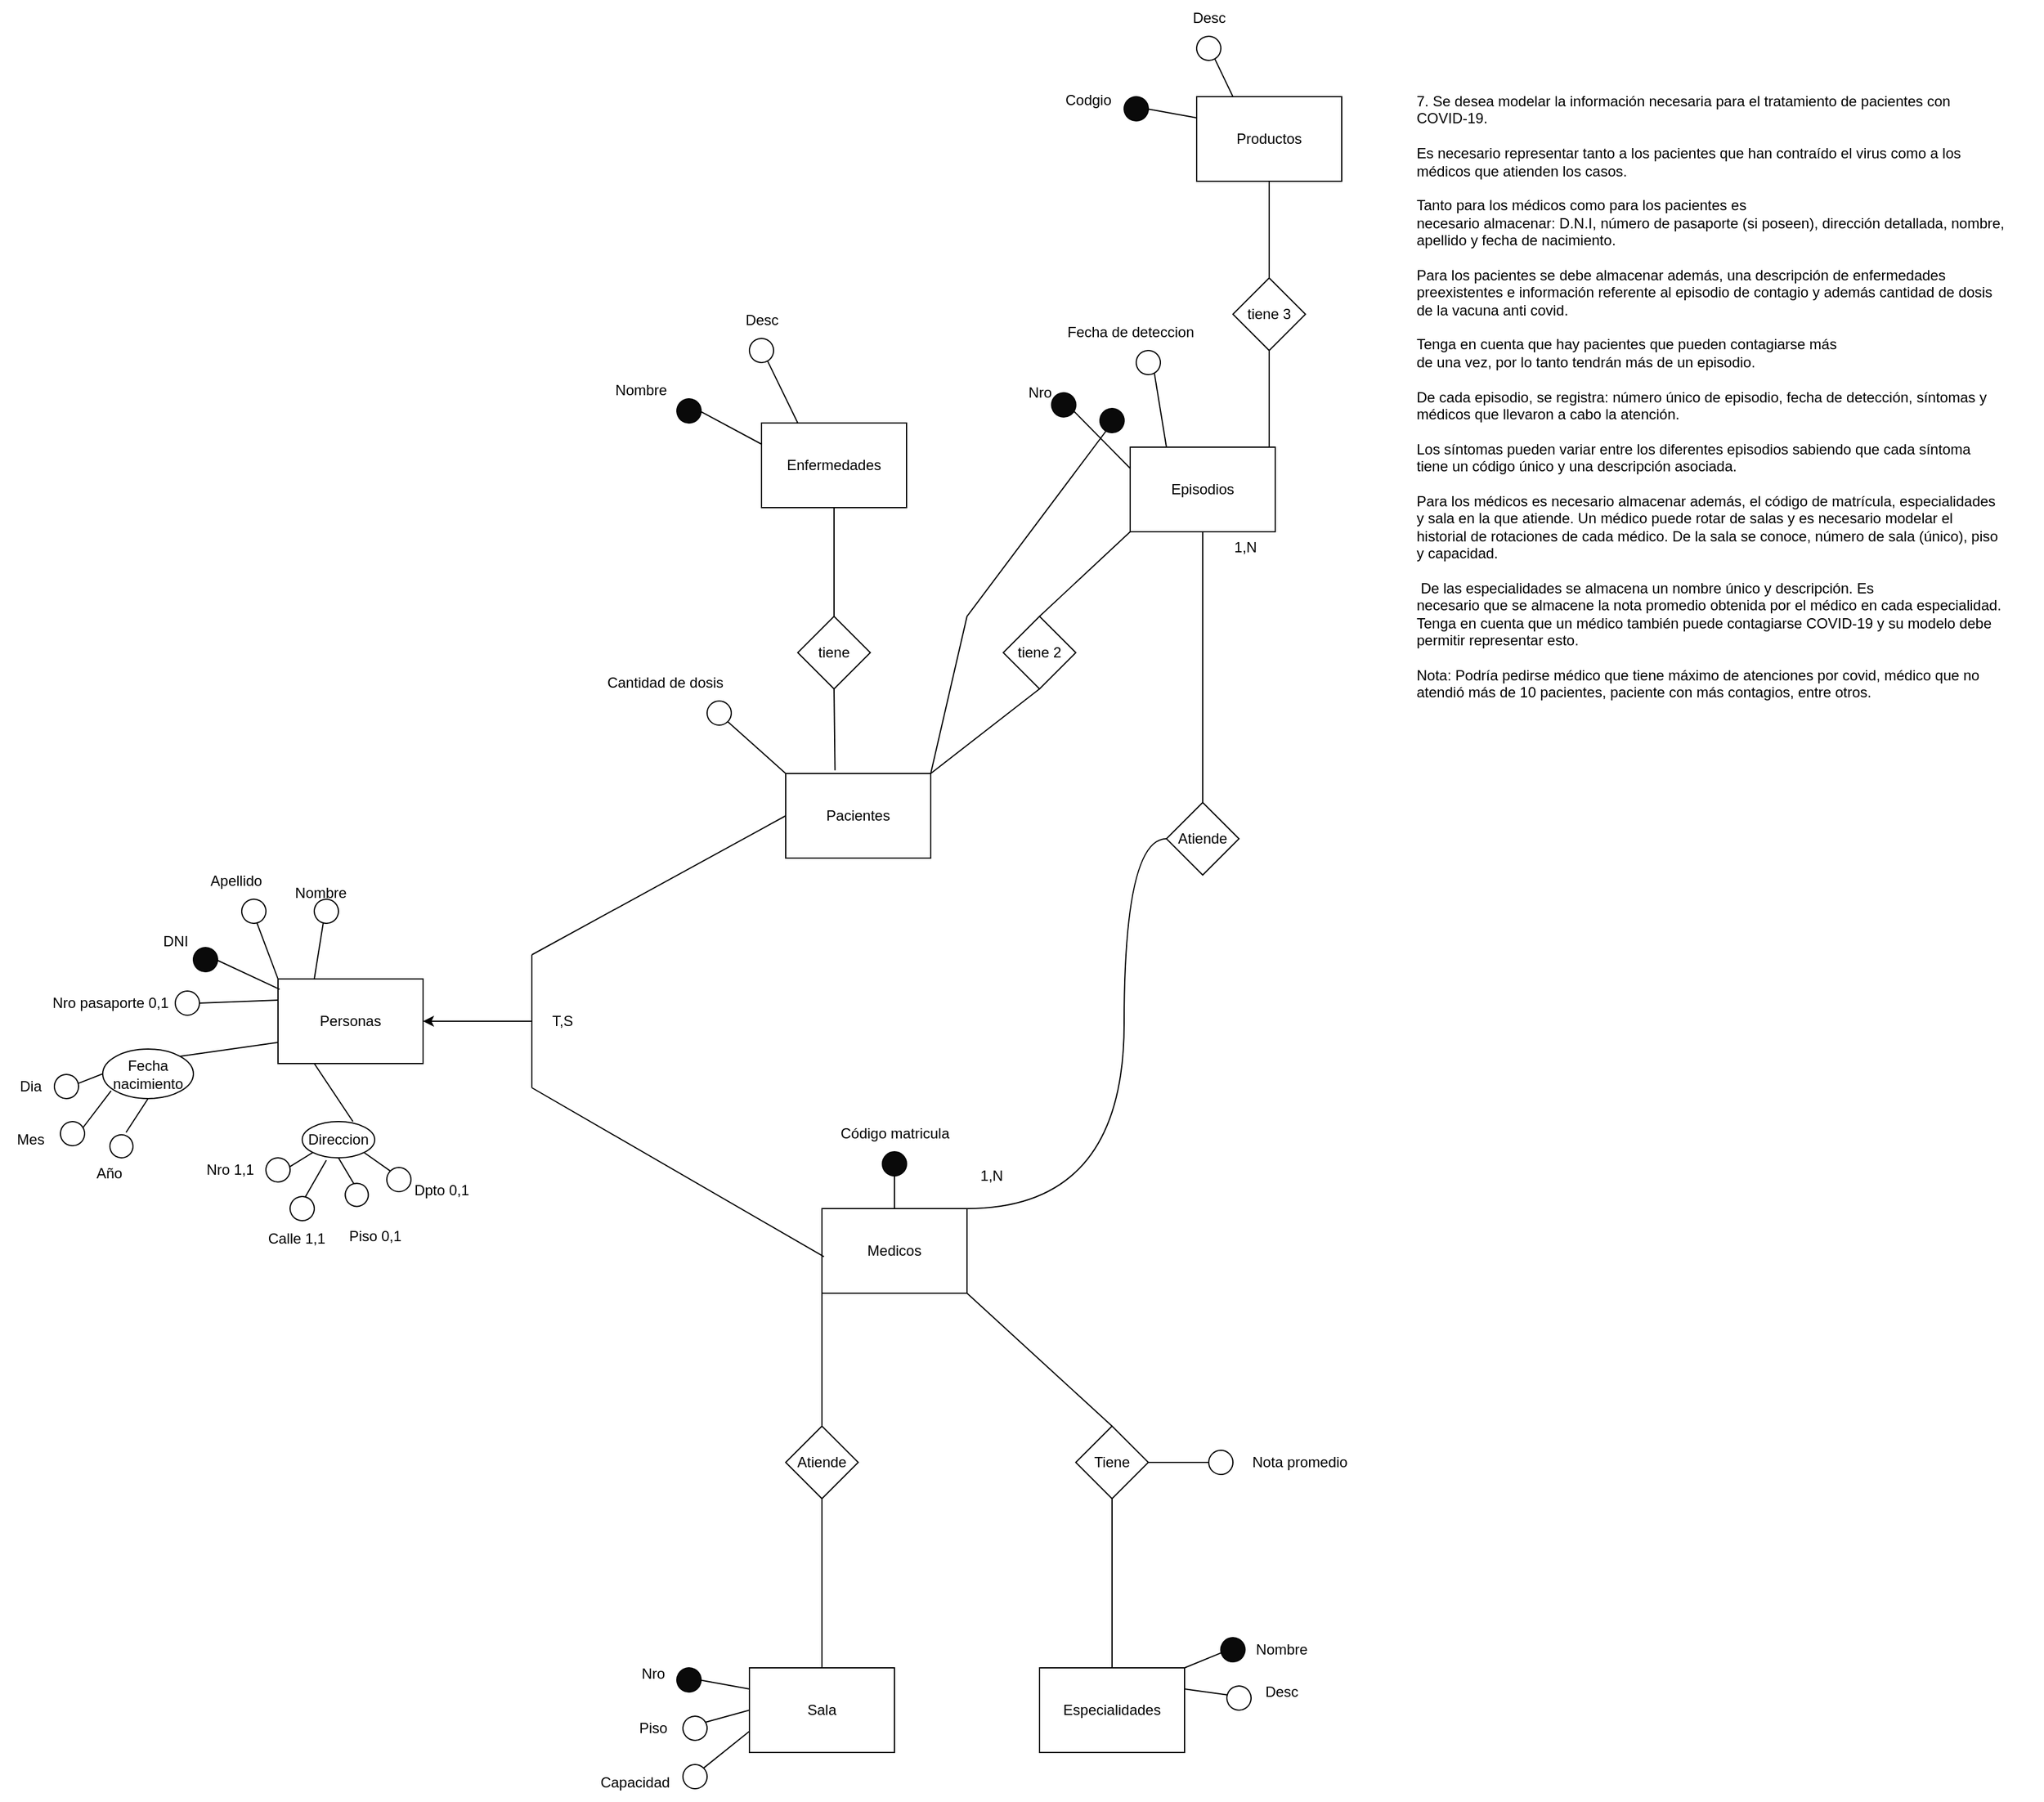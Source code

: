 <mxfile version="21.8.2" type="device">
  <diagram name="Página-1" id="Q4Uh6-ncVY6zBxwnab1Q">
    <mxGraphModel dx="1947" dy="1729" grid="1" gridSize="10" guides="1" tooltips="1" connect="1" arrows="1" fold="1" page="1" pageScale="1" pageWidth="827" pageHeight="1169" math="0" shadow="0">
      <root>
        <mxCell id="0" />
        <mxCell id="1" parent="0" />
        <mxCell id="OuHQAWwQwAp6CYQ7iZEw-1" value="7. Se desea modelar la información necesaria para el tratamiento de pacientes con&lt;br&gt;COVID-19.&lt;br&gt;&lt;br&gt;Es necesario representar tanto a los pacientes que han contraído el virus como a los&lt;br&gt;médicos que atienden los casos. &lt;br&gt;&lt;br&gt;Tanto para los médicos como para los pacientes es&lt;br&gt;necesario almacenar: D.N.I, número de pasaporte (si poseen), dirección detallada, nombre,&lt;br&gt;apellido y fecha de nacimiento.&lt;br&gt;&lt;br&gt;Para los pacientes se debe almacenar además, una descripción de enfermedades&lt;br&gt;preexistentes e información referente al episodio de contagio y además cantidad de dosis&lt;br&gt;de la vacuna anti covid. &lt;br&gt;&lt;br&gt;Tenga en cuenta que hay pacientes que pueden contagiarse más&lt;br&gt;de una vez, por lo tanto tendrán más de un episodio.&lt;br&gt;&lt;br&gt;De cada episodio, se registra: número único de episodio, fecha de detección, síntomas y médicos que llevaron a cabo la atención.&lt;br&gt;&lt;br&gt;Los síntomas pueden variar entre los diferentes episodios sabiendo que cada síntoma&lt;br&gt;tiene un código único y una descripción asociada.&lt;br&gt;&lt;br&gt;Para los médicos es necesario almacenar además, el código de matrícula, especialidades&lt;br&gt;y sala en la que atiende. Un médico puede rotar de salas y es necesario modelar el&lt;br&gt;historial de rotaciones de cada médico. De la sala se conoce, número de sala (único), piso&lt;br&gt;y capacidad.&lt;br&gt;&lt;br&gt;&amp;nbsp;De las especialidades se almacena un nombre único y descripción. Es&lt;br&gt;necesario que se almacene la nota promedio obtenida por el médico en cada especialidad.&lt;br&gt;Tenga en cuenta que un médico también puede contagiarse COVID-19 y su modelo debe&lt;br&gt;permitir representar esto.&lt;br&gt;&lt;br&gt;Nota: Podría pedirse médico que tiene máximo de atenciones por covid, médico que no&lt;br&gt;atendió más de 10 pacientes, paciente con más contagios, entre otros." style="text;whiteSpace=wrap;html=1;" parent="1" vertex="1">
          <mxGeometry x="400" y="-410" width="520" height="530" as="geometry" />
        </mxCell>
        <mxCell id="OuHQAWwQwAp6CYQ7iZEw-2" value="Pacientes" style="rounded=0;whiteSpace=wrap;html=1;" parent="1" vertex="1">
          <mxGeometry x="-120" y="160" width="120" height="70" as="geometry" />
        </mxCell>
        <mxCell id="OuHQAWwQwAp6CYQ7iZEw-6" value="" style="endArrow=none;html=1;rounded=0;entryX=0.34;entryY=-0.038;entryDx=0;entryDy=0;exitX=0.5;exitY=1;exitDx=0;exitDy=0;entryPerimeter=0;" parent="1" source="OuHQAWwQwAp6CYQ7iZEw-67" target="OuHQAWwQwAp6CYQ7iZEw-2" edge="1">
          <mxGeometry width="50" height="50" relative="1" as="geometry">
            <mxPoint x="-90" y="120.0" as="sourcePoint" />
            <mxPoint x="-65" y="56" as="targetPoint" />
          </mxGeometry>
        </mxCell>
        <mxCell id="OuHQAWwQwAp6CYQ7iZEw-9" value="" style="endArrow=none;html=1;rounded=0;entryX=0;entryY=0;entryDx=0;entryDy=0;exitX=0;exitY=0;exitDx=0;exitDy=0;" parent="1" source="OuHQAWwQwAp6CYQ7iZEw-10" target="OuHQAWwQwAp6CYQ7iZEw-2" edge="1">
          <mxGeometry width="50" height="50" relative="1" as="geometry">
            <mxPoint x="-170" y="120" as="sourcePoint" />
            <mxPoint x="-55" y="140" as="targetPoint" />
          </mxGeometry>
        </mxCell>
        <mxCell id="OuHQAWwQwAp6CYQ7iZEw-10" value="" style="ellipse;whiteSpace=wrap;html=1;aspect=fixed;rotation=-180;" parent="1" vertex="1">
          <mxGeometry x="-185" y="100" width="20" height="20" as="geometry" />
        </mxCell>
        <mxCell id="OuHQAWwQwAp6CYQ7iZEw-11" value="Cantidad de dosis" style="text;html=1;align=center;verticalAlign=middle;resizable=0;points=[];autosize=1;strokeColor=none;fillColor=none;" parent="1" vertex="1">
          <mxGeometry x="-280" y="70" width="120" height="30" as="geometry" />
        </mxCell>
        <mxCell id="OuHQAWwQwAp6CYQ7iZEw-14" value="Medicos" style="rounded=0;whiteSpace=wrap;html=1;" parent="1" vertex="1">
          <mxGeometry x="-90" y="520" width="120" height="70" as="geometry" />
        </mxCell>
        <mxCell id="OuHQAWwQwAp6CYQ7iZEw-15" value="" style="endArrow=none;html=1;rounded=0;entryX=0.5;entryY=0;entryDx=0;entryDy=0;exitX=1;exitY=1;exitDx=0;exitDy=0;" parent="1" source="OuHQAWwQwAp6CYQ7iZEw-16" target="OuHQAWwQwAp6CYQ7iZEw-14" edge="1">
          <mxGeometry width="50" height="50" relative="1" as="geometry">
            <mxPoint x="-30" y="470" as="sourcePoint" />
            <mxPoint x="-130" y="564" as="targetPoint" />
          </mxGeometry>
        </mxCell>
        <mxCell id="OuHQAWwQwAp6CYQ7iZEw-16" value="" style="ellipse;whiteSpace=wrap;html=1;aspect=fixed;rotation=45;fillColor=#0A0A0A;" parent="1" vertex="1">
          <mxGeometry x="-40" y="473" width="20" height="20" as="geometry" />
        </mxCell>
        <mxCell id="OuHQAWwQwAp6CYQ7iZEw-17" value="Apellido" style="text;html=1;align=center;verticalAlign=middle;resizable=0;points=[];autosize=1;strokeColor=none;fillColor=none;" parent="1" vertex="1">
          <mxGeometry x="-610" y="234" width="70" height="30" as="geometry" />
        </mxCell>
        <mxCell id="OuHQAWwQwAp6CYQ7iZEw-18" value="Código matricula" style="text;html=1;align=center;verticalAlign=middle;resizable=0;points=[];autosize=1;strokeColor=none;fillColor=none;" parent="1" vertex="1">
          <mxGeometry x="-85" y="443" width="110" height="30" as="geometry" />
        </mxCell>
        <mxCell id="OuHQAWwQwAp6CYQ7iZEw-22" value="" style="endArrow=none;html=1;rounded=0;exitX=0.7;exitY=0;exitDx=0;exitDy=0;entryX=0.25;entryY=1;entryDx=0;entryDy=0;exitPerimeter=0;" parent="1" source="OuHQAWwQwAp6CYQ7iZEw-23" target="OuHQAWwQwAp6CYQ7iZEw-32" edge="1">
          <mxGeometry width="50" height="50" relative="1" as="geometry">
            <mxPoint x="-522.412" y="440.341" as="sourcePoint" />
            <mxPoint x="-510" y="410" as="targetPoint" />
          </mxGeometry>
        </mxCell>
        <mxCell id="OuHQAWwQwAp6CYQ7iZEw-23" value="Direccion" style="ellipse;whiteSpace=wrap;html=1;" parent="1" vertex="1">
          <mxGeometry x="-520" y="448" width="60" height="30" as="geometry" />
        </mxCell>
        <mxCell id="OuHQAWwQwAp6CYQ7iZEw-24" value="" style="endArrow=none;html=1;rounded=0;exitX=1;exitY=0.5;exitDx=0;exitDy=0;entryX=0;entryY=1;entryDx=0;entryDy=0;" parent="1" source="OuHQAWwQwAp6CYQ7iZEw-27" target="OuHQAWwQwAp6CYQ7iZEw-23" edge="1">
          <mxGeometry width="50" height="50" relative="1" as="geometry">
            <mxPoint x="-531.34" y="483.0" as="sourcePoint" />
            <mxPoint x="-520" y="470" as="targetPoint" />
          </mxGeometry>
        </mxCell>
        <mxCell id="OuHQAWwQwAp6CYQ7iZEw-25" value="" style="ellipse;whiteSpace=wrap;html=1;aspect=fixed;rotation=15;" parent="1" vertex="1">
          <mxGeometry x="-530" y="510" width="20" height="20" as="geometry" />
        </mxCell>
        <mxCell id="OuHQAWwQwAp6CYQ7iZEw-26" value="" style="endArrow=none;html=1;rounded=0;entryX=0.333;entryY=1.067;entryDx=0;entryDy=0;exitX=0.5;exitY=0;exitDx=0;exitDy=0;entryPerimeter=0;" parent="1" source="OuHQAWwQwAp6CYQ7iZEw-25" target="OuHQAWwQwAp6CYQ7iZEw-23" edge="1">
          <mxGeometry width="50" height="50" relative="1" as="geometry">
            <mxPoint x="-505.0" y="499.34" as="sourcePoint" />
            <mxPoint x="-475" y="480" as="targetPoint" />
          </mxGeometry>
        </mxCell>
        <mxCell id="OuHQAWwQwAp6CYQ7iZEw-27" value="" style="ellipse;whiteSpace=wrap;html=1;aspect=fixed;rotation=-15;" parent="1" vertex="1">
          <mxGeometry x="-550" y="478" width="20" height="20" as="geometry" />
        </mxCell>
        <mxCell id="OuHQAWwQwAp6CYQ7iZEw-28" value="" style="endArrow=none;html=1;rounded=0;entryX=0.5;entryY=1;entryDx=0;entryDy=0;exitX=1;exitY=0;exitDx=0;exitDy=0;" parent="1" source="OuHQAWwQwAp6CYQ7iZEw-29" target="OuHQAWwQwAp6CYQ7iZEw-23" edge="1">
          <mxGeometry width="50" height="50" relative="1" as="geometry">
            <mxPoint x="-175" y="701" as="sourcePoint" />
            <mxPoint x="-95" y="644" as="targetPoint" />
          </mxGeometry>
        </mxCell>
        <mxCell id="OuHQAWwQwAp6CYQ7iZEw-29" value="" style="ellipse;whiteSpace=wrap;html=1;aspect=fixed;rotation=-150;direction=south;" parent="1" vertex="1">
          <mxGeometry x="-484.37" y="499.09" width="19.08" height="19.08" as="geometry" />
        </mxCell>
        <mxCell id="OuHQAWwQwAp6CYQ7iZEw-30" value="Calle 1,1" style="text;html=1;align=center;verticalAlign=middle;resizable=0;points=[];autosize=1;strokeColor=none;fillColor=none;" parent="1" vertex="1">
          <mxGeometry x="-560" y="530" width="70" height="30" as="geometry" />
        </mxCell>
        <mxCell id="OuHQAWwQwAp6CYQ7iZEw-31" value="Nro 1,1" style="text;html=1;align=center;verticalAlign=middle;resizable=0;points=[];autosize=1;strokeColor=none;fillColor=none;" parent="1" vertex="1">
          <mxGeometry x="-610" y="473" width="60" height="30" as="geometry" />
        </mxCell>
        <mxCell id="OuHQAWwQwAp6CYQ7iZEw-32" value="Personas" style="rounded=0;whiteSpace=wrap;html=1;" parent="1" vertex="1">
          <mxGeometry x="-540.0" y="330" width="120" height="70" as="geometry" />
        </mxCell>
        <mxCell id="OuHQAWwQwAp6CYQ7iZEw-33" value="" style="endArrow=none;html=1;rounded=0;entryX=0.011;entryY=0.122;entryDx=0;entryDy=0;exitX=0.875;exitY=0.283;exitDx=0;exitDy=0;exitPerimeter=0;entryPerimeter=0;" parent="1" source="OuHQAWwQwAp6CYQ7iZEw-34" target="OuHQAWwQwAp6CYQ7iZEw-32" edge="1">
          <mxGeometry width="50" height="50" relative="1" as="geometry">
            <mxPoint x="-665" y="378" as="sourcePoint" />
            <mxPoint x="-555" y="352" as="targetPoint" />
          </mxGeometry>
        </mxCell>
        <mxCell id="OuHQAWwQwAp6CYQ7iZEw-34" value="" style="ellipse;whiteSpace=wrap;html=1;aspect=fixed;rotation=30;fillColor=#0A0A0A;" parent="1" vertex="1">
          <mxGeometry x="-610" y="304" width="20" height="20" as="geometry" />
        </mxCell>
        <mxCell id="OuHQAWwQwAp6CYQ7iZEw-35" value="" style="endArrow=none;html=1;rounded=0;entryX=0;entryY=0.25;entryDx=0;entryDy=0;exitX=1;exitY=0.5;exitDx=0;exitDy=0;" parent="1" source="OuHQAWwQwAp6CYQ7iZEw-36" target="OuHQAWwQwAp6CYQ7iZEw-32" edge="1">
          <mxGeometry width="50" height="50" relative="1" as="geometry">
            <mxPoint x="-645" y="398" as="sourcePoint" />
            <mxPoint x="-555" y="369" as="targetPoint" />
          </mxGeometry>
        </mxCell>
        <mxCell id="OuHQAWwQwAp6CYQ7iZEw-36" value="" style="ellipse;whiteSpace=wrap;html=1;aspect=fixed;fillColor=#FFFFFF;" parent="1" vertex="1">
          <mxGeometry x="-625" y="340" width="20" height="20" as="geometry" />
        </mxCell>
        <mxCell id="OuHQAWwQwAp6CYQ7iZEw-37" value="DNI" style="text;html=1;align=center;verticalAlign=middle;resizable=0;points=[];autosize=1;strokeColor=none;fillColor=none;" parent="1" vertex="1">
          <mxGeometry x="-645" y="284" width="40" height="30" as="geometry" />
        </mxCell>
        <mxCell id="OuHQAWwQwAp6CYQ7iZEw-38" value="Nro pasaporte 0,1" style="text;html=1;align=center;verticalAlign=middle;resizable=0;points=[];autosize=1;strokeColor=none;fillColor=none;" parent="1" vertex="1">
          <mxGeometry x="-739" y="335" width="120" height="30" as="geometry" />
        </mxCell>
        <mxCell id="OuHQAWwQwAp6CYQ7iZEw-39" value="" style="endArrow=none;html=1;rounded=0;entryX=0;entryY=0;entryDx=0;entryDy=0;exitX=1;exitY=1;exitDx=0;exitDy=0;" parent="1" source="OuHQAWwQwAp6CYQ7iZEw-40" target="OuHQAWwQwAp6CYQ7iZEw-32" edge="1">
          <mxGeometry width="50" height="50" relative="1" as="geometry">
            <mxPoint x="-575" y="294" as="sourcePoint" />
            <mxPoint x="-555" y="314" as="targetPoint" />
          </mxGeometry>
        </mxCell>
        <mxCell id="OuHQAWwQwAp6CYQ7iZEw-40" value="" style="ellipse;whiteSpace=wrap;html=1;aspect=fixed;rotation=30;" parent="1" vertex="1">
          <mxGeometry x="-570" y="264" width="20" height="20" as="geometry" />
        </mxCell>
        <mxCell id="OuHQAWwQwAp6CYQ7iZEw-41" value="" style="endArrow=none;html=1;rounded=0;entryX=0.25;entryY=0;entryDx=0;entryDy=0;exitX=1;exitY=1;exitDx=0;exitDy=0;" parent="1" source="OuHQAWwQwAp6CYQ7iZEw-42" target="OuHQAWwQwAp6CYQ7iZEw-32" edge="1">
          <mxGeometry width="50" height="50" relative="1" as="geometry">
            <mxPoint x="-445" y="224" as="sourcePoint" />
            <mxPoint x="-525" y="314" as="targetPoint" />
          </mxGeometry>
        </mxCell>
        <mxCell id="OuHQAWwQwAp6CYQ7iZEw-42" value="" style="ellipse;whiteSpace=wrap;html=1;aspect=fixed;rotation=60;" parent="1" vertex="1">
          <mxGeometry x="-510" y="264" width="20" height="20" as="geometry" />
        </mxCell>
        <mxCell id="OuHQAWwQwAp6CYQ7iZEw-43" value="Nombre" style="text;html=1;align=center;verticalAlign=middle;resizable=0;points=[];autosize=1;strokeColor=none;fillColor=none;" parent="1" vertex="1">
          <mxGeometry x="-540" y="244" width="70" height="30" as="geometry" />
        </mxCell>
        <mxCell id="OuHQAWwQwAp6CYQ7iZEw-44" value="Piso 0,1" style="text;html=1;align=center;verticalAlign=middle;resizable=0;points=[];autosize=1;strokeColor=none;fillColor=none;" parent="1" vertex="1">
          <mxGeometry x="-495" y="528" width="70" height="30" as="geometry" />
        </mxCell>
        <mxCell id="OuHQAWwQwAp6CYQ7iZEw-45" value="" style="endArrow=none;html=1;rounded=0;entryX=1;entryY=1;entryDx=0;entryDy=0;exitX=0.5;exitY=0;exitDx=0;exitDy=0;" parent="1" source="OuHQAWwQwAp6CYQ7iZEw-46" target="OuHQAWwQwAp6CYQ7iZEw-23" edge="1">
          <mxGeometry width="50" height="50" relative="1" as="geometry">
            <mxPoint x="-405" y="478" as="sourcePoint" />
            <mxPoint x="-405" y="441" as="targetPoint" />
          </mxGeometry>
        </mxCell>
        <mxCell id="OuHQAWwQwAp6CYQ7iZEw-46" value="" style="ellipse;whiteSpace=wrap;html=1;aspect=fixed;rotation=-45;" parent="1" vertex="1">
          <mxGeometry x="-450" y="486" width="20" height="20" as="geometry" />
        </mxCell>
        <mxCell id="OuHQAWwQwAp6CYQ7iZEw-47" value="Dpto 0,1" style="text;html=1;align=center;verticalAlign=middle;resizable=0;points=[];autosize=1;strokeColor=none;fillColor=none;" parent="1" vertex="1">
          <mxGeometry x="-440" y="490" width="70" height="30" as="geometry" />
        </mxCell>
        <mxCell id="OuHQAWwQwAp6CYQ7iZEw-48" value="" style="endArrow=none;html=1;rounded=0;" parent="1" edge="1">
          <mxGeometry width="50" height="50" relative="1" as="geometry">
            <mxPoint x="-330" y="420" as="sourcePoint" />
            <mxPoint x="-330" y="310" as="targetPoint" />
          </mxGeometry>
        </mxCell>
        <mxCell id="OuHQAWwQwAp6CYQ7iZEw-49" value="" style="endArrow=classic;html=1;rounded=0;entryX=1;entryY=0.5;entryDx=0;entryDy=0;" parent="1" target="OuHQAWwQwAp6CYQ7iZEw-32" edge="1">
          <mxGeometry width="50" height="50" relative="1" as="geometry">
            <mxPoint x="-330" y="365" as="sourcePoint" />
            <mxPoint x="-330" y="350" as="targetPoint" />
          </mxGeometry>
        </mxCell>
        <mxCell id="OuHQAWwQwAp6CYQ7iZEw-50" value="" style="endArrow=none;html=1;rounded=0;exitX=0.014;exitY=0.569;exitDx=0;exitDy=0;exitPerimeter=0;" parent="1" source="OuHQAWwQwAp6CYQ7iZEw-14" edge="1">
          <mxGeometry width="50" height="50" relative="1" as="geometry">
            <mxPoint x="-210" y="520" as="sourcePoint" />
            <mxPoint x="-330" y="420" as="targetPoint" />
          </mxGeometry>
        </mxCell>
        <mxCell id="OuHQAWwQwAp6CYQ7iZEw-51" value="" style="endArrow=none;html=1;rounded=0;entryX=0;entryY=0.5;entryDx=0;entryDy=0;" parent="1" target="OuHQAWwQwAp6CYQ7iZEw-2" edge="1">
          <mxGeometry width="50" height="50" relative="1" as="geometry">
            <mxPoint x="-330" y="310" as="sourcePoint" />
            <mxPoint x="-160" y="200" as="targetPoint" />
          </mxGeometry>
        </mxCell>
        <mxCell id="OuHQAWwQwAp6CYQ7iZEw-52" value="T,S" style="text;html=1;align=center;verticalAlign=middle;resizable=0;points=[];autosize=1;strokeColor=none;fillColor=none;" parent="1" vertex="1">
          <mxGeometry x="-325" y="350" width="40" height="30" as="geometry" />
        </mxCell>
        <mxCell id="OuHQAWwQwAp6CYQ7iZEw-54" value="Fecha nacimiento" style="ellipse;whiteSpace=wrap;html=1;" parent="1" vertex="1">
          <mxGeometry x="-685" y="388" width="75" height="41" as="geometry" />
        </mxCell>
        <mxCell id="OuHQAWwQwAp6CYQ7iZEw-55" value="" style="endArrow=none;html=1;rounded=0;exitX=1;exitY=0.5;exitDx=0;exitDy=0;entryX=0;entryY=0.5;entryDx=0;entryDy=0;" parent="1" source="OuHQAWwQwAp6CYQ7iZEw-58" target="OuHQAWwQwAp6CYQ7iZEw-54" edge="1">
          <mxGeometry width="50" height="50" relative="1" as="geometry">
            <mxPoint x="-696.34" y="426.0" as="sourcePoint" />
            <mxPoint x="-685" y="413" as="targetPoint" />
          </mxGeometry>
        </mxCell>
        <mxCell id="OuHQAWwQwAp6CYQ7iZEw-56" value="" style="ellipse;whiteSpace=wrap;html=1;aspect=fixed;rotation=15;" parent="1" vertex="1">
          <mxGeometry x="-720" y="448" width="20" height="20" as="geometry" />
        </mxCell>
        <mxCell id="OuHQAWwQwAp6CYQ7iZEw-57" value="" style="endArrow=none;html=1;rounded=0;entryX=0.092;entryY=0.842;entryDx=0;entryDy=0;entryPerimeter=0;exitX=1;exitY=0;exitDx=0;exitDy=0;" parent="1" source="OuHQAWwQwAp6CYQ7iZEw-56" target="OuHQAWwQwAp6CYQ7iZEw-54" edge="1">
          <mxGeometry width="50" height="50" relative="1" as="geometry">
            <mxPoint x="-700" y="450" as="sourcePoint" />
            <mxPoint x="-640" y="423" as="targetPoint" />
          </mxGeometry>
        </mxCell>
        <mxCell id="OuHQAWwQwAp6CYQ7iZEw-58" value="" style="ellipse;whiteSpace=wrap;html=1;aspect=fixed;rotation=-15;" parent="1" vertex="1">
          <mxGeometry x="-725" y="409" width="20" height="20" as="geometry" />
        </mxCell>
        <mxCell id="OuHQAWwQwAp6CYQ7iZEw-59" value="" style="endArrow=none;html=1;rounded=0;entryX=0.5;entryY=1;entryDx=0;entryDy=0;exitX=1.119;exitY=0.373;exitDx=0;exitDy=0;exitPerimeter=0;" parent="1" source="OuHQAWwQwAp6CYQ7iZEw-60" target="OuHQAWwQwAp6CYQ7iZEw-54" edge="1">
          <mxGeometry width="50" height="50" relative="1" as="geometry">
            <mxPoint x="-660" y="460" as="sourcePoint" />
            <mxPoint x="-260" y="587" as="targetPoint" />
          </mxGeometry>
        </mxCell>
        <mxCell id="OuHQAWwQwAp6CYQ7iZEw-60" value="" style="ellipse;whiteSpace=wrap;html=1;aspect=fixed;rotation=-150;direction=south;" parent="1" vertex="1">
          <mxGeometry x="-679.08" y="458.92" width="19.08" height="19.08" as="geometry" />
        </mxCell>
        <mxCell id="OuHQAWwQwAp6CYQ7iZEw-61" value="Mes" style="text;html=1;align=center;verticalAlign=middle;resizable=0;points=[];autosize=1;strokeColor=none;fillColor=none;" parent="1" vertex="1">
          <mxGeometry x="-770" y="448" width="50" height="30" as="geometry" />
        </mxCell>
        <mxCell id="OuHQAWwQwAp6CYQ7iZEw-62" value="Dia" style="text;html=1;align=center;verticalAlign=middle;resizable=0;points=[];autosize=1;strokeColor=none;fillColor=none;" parent="1" vertex="1">
          <mxGeometry x="-765" y="404" width="40" height="30" as="geometry" />
        </mxCell>
        <mxCell id="OuHQAWwQwAp6CYQ7iZEw-63" value="Año" style="text;html=1;align=center;verticalAlign=middle;resizable=0;points=[];autosize=1;strokeColor=none;fillColor=none;" parent="1" vertex="1">
          <mxGeometry x="-700" y="476" width="40" height="30" as="geometry" />
        </mxCell>
        <mxCell id="OuHQAWwQwAp6CYQ7iZEw-66" value="" style="endArrow=none;html=1;rounded=0;entryX=0;entryY=0.75;entryDx=0;entryDy=0;exitX=1;exitY=0;exitDx=0;exitDy=0;" parent="1" source="OuHQAWwQwAp6CYQ7iZEw-54" target="OuHQAWwQwAp6CYQ7iZEw-32" edge="1">
          <mxGeometry width="50" height="50" relative="1" as="geometry">
            <mxPoint x="-610" y="420" as="sourcePoint" />
            <mxPoint x="-560" y="370" as="targetPoint" />
          </mxGeometry>
        </mxCell>
        <mxCell id="OuHQAWwQwAp6CYQ7iZEw-67" value="tiene" style="rhombus;whiteSpace=wrap;html=1;" parent="1" vertex="1">
          <mxGeometry x="-110" y="30" width="60" height="60" as="geometry" />
        </mxCell>
        <mxCell id="OuHQAWwQwAp6CYQ7iZEw-68" value="" style="endArrow=none;html=1;rounded=0;exitX=0.5;exitY=0;exitDx=0;exitDy=0;" parent="1" source="OuHQAWwQwAp6CYQ7iZEw-67" target="OuHQAWwQwAp6CYQ7iZEw-69" edge="1">
          <mxGeometry width="50" height="50" relative="1" as="geometry">
            <mxPoint x="-50" y="-120" as="sourcePoint" />
            <mxPoint x="-80" y="-110" as="targetPoint" />
          </mxGeometry>
        </mxCell>
        <mxCell id="OuHQAWwQwAp6CYQ7iZEw-69" value="Enfermedades" style="rounded=0;whiteSpace=wrap;html=1;" parent="1" vertex="1">
          <mxGeometry x="-140.0" y="-130" width="120" height="70" as="geometry" />
        </mxCell>
        <mxCell id="OuHQAWwQwAp6CYQ7iZEw-70" value="" style="endArrow=none;html=1;rounded=0;entryX=0.25;entryY=0;entryDx=0;entryDy=0;exitX=1;exitY=1;exitDx=0;exitDy=0;" parent="1" source="OuHQAWwQwAp6CYQ7iZEw-71" target="OuHQAWwQwAp6CYQ7iZEw-69" edge="1">
          <mxGeometry width="50" height="50" relative="1" as="geometry">
            <mxPoint x="-40.0" y="-240" as="sourcePoint" />
            <mxPoint x="-90.0" y="-180" as="targetPoint" />
          </mxGeometry>
        </mxCell>
        <mxCell id="OuHQAWwQwAp6CYQ7iZEw-71" value="" style="ellipse;whiteSpace=wrap;html=1;aspect=fixed;rotation=15;" parent="1" vertex="1">
          <mxGeometry x="-150.0" y="-200" width="20" height="20" as="geometry" />
        </mxCell>
        <mxCell id="OuHQAWwQwAp6CYQ7iZEw-72" value="" style="endArrow=none;html=1;rounded=0;entryX=0;entryY=0.25;entryDx=0;entryDy=0;exitX=0.875;exitY=0.283;exitDx=0;exitDy=0;exitPerimeter=0;" parent="1" source="OuHQAWwQwAp6CYQ7iZEw-73" target="OuHQAWwQwAp6CYQ7iZEw-69" edge="1">
          <mxGeometry width="50" height="50" relative="1" as="geometry">
            <mxPoint x="-260.0" y="-106" as="sourcePoint" />
            <mxPoint x="-190.0" y="-106" as="targetPoint" />
          </mxGeometry>
        </mxCell>
        <mxCell id="OuHQAWwQwAp6CYQ7iZEw-73" value="" style="ellipse;whiteSpace=wrap;html=1;aspect=fixed;rotation=30;fillColor=#0A0A0A;" parent="1" vertex="1">
          <mxGeometry x="-210.0" y="-150" width="20" height="20" as="geometry" />
        </mxCell>
        <mxCell id="OuHQAWwQwAp6CYQ7iZEw-74" value="Desc" style="text;html=1;align=center;verticalAlign=middle;resizable=0;points=[];autosize=1;strokeColor=none;fillColor=none;" parent="1" vertex="1">
          <mxGeometry x="-165.0" y="-230" width="50" height="30" as="geometry" />
        </mxCell>
        <mxCell id="OuHQAWwQwAp6CYQ7iZEw-76" value="Nombre" style="text;html=1;align=center;verticalAlign=middle;resizable=0;points=[];autosize=1;strokeColor=none;fillColor=none;" parent="1" vertex="1">
          <mxGeometry x="-275" y="-172" width="70" height="30" as="geometry" />
        </mxCell>
        <mxCell id="OuHQAWwQwAp6CYQ7iZEw-77" value="" style="endArrow=none;html=1;rounded=0;exitX=1;exitY=0;exitDx=0;exitDy=0;entryX=0.5;entryY=1;entryDx=0;entryDy=0;" parent="1" source="OuHQAWwQwAp6CYQ7iZEw-2" target="OuHQAWwQwAp6CYQ7iZEw-79" edge="1">
          <mxGeometry width="50" height="50" relative="1" as="geometry">
            <mxPoint y="150" as="sourcePoint" />
            <mxPoint x="80" y="40" as="targetPoint" />
          </mxGeometry>
        </mxCell>
        <mxCell id="OuHQAWwQwAp6CYQ7iZEw-79" value="tiene 2" style="rhombus;whiteSpace=wrap;html=1;" parent="1" vertex="1">
          <mxGeometry x="60" y="30" width="60" height="60" as="geometry" />
        </mxCell>
        <mxCell id="OuHQAWwQwAp6CYQ7iZEw-80" value="" style="endArrow=none;html=1;rounded=0;exitX=0.5;exitY=0;exitDx=0;exitDy=0;entryX=0;entryY=1;entryDx=0;entryDy=0;" parent="1" source="OuHQAWwQwAp6CYQ7iZEw-79" target="OuHQAWwQwAp6CYQ7iZEw-87" edge="1">
          <mxGeometry width="50" height="50" relative="1" as="geometry">
            <mxPoint x="110" y="10" as="sourcePoint" />
            <mxPoint x="160" y="-40" as="targetPoint" />
          </mxGeometry>
        </mxCell>
        <mxCell id="OuHQAWwQwAp6CYQ7iZEw-87" value="Episodios" style="rounded=0;whiteSpace=wrap;html=1;" parent="1" vertex="1">
          <mxGeometry x="165.0" y="-110" width="120" height="70" as="geometry" />
        </mxCell>
        <mxCell id="OuHQAWwQwAp6CYQ7iZEw-88" value="" style="endArrow=none;html=1;rounded=0;entryX=0.25;entryY=0;entryDx=0;entryDy=0;exitX=1;exitY=1;exitDx=0;exitDy=0;" parent="1" source="OuHQAWwQwAp6CYQ7iZEw-89" target="OuHQAWwQwAp6CYQ7iZEw-87" edge="1">
          <mxGeometry width="50" height="50" relative="1" as="geometry">
            <mxPoint x="280.0" y="-230" as="sourcePoint" />
            <mxPoint x="230.0" y="-170" as="targetPoint" />
          </mxGeometry>
        </mxCell>
        <mxCell id="OuHQAWwQwAp6CYQ7iZEw-89" value="" style="ellipse;whiteSpace=wrap;html=1;aspect=fixed;rotation=15;" parent="1" vertex="1">
          <mxGeometry x="170.0" y="-190" width="20" height="20" as="geometry" />
        </mxCell>
        <mxCell id="OuHQAWwQwAp6CYQ7iZEw-90" value="" style="endArrow=none;html=1;rounded=0;entryX=0;entryY=0.25;entryDx=0;entryDy=0;exitX=0.875;exitY=0.283;exitDx=0;exitDy=0;exitPerimeter=0;" parent="1" source="OuHQAWwQwAp6CYQ7iZEw-91" target="OuHQAWwQwAp6CYQ7iZEw-87" edge="1">
          <mxGeometry width="50" height="50" relative="1" as="geometry">
            <mxPoint x="60.0" y="-96" as="sourcePoint" />
            <mxPoint x="130.0" y="-96" as="targetPoint" />
          </mxGeometry>
        </mxCell>
        <mxCell id="OuHQAWwQwAp6CYQ7iZEw-91" value="" style="ellipse;whiteSpace=wrap;html=1;aspect=fixed;rotation=60;fillColor=#0A0A0A;" parent="1" vertex="1">
          <mxGeometry x="100.0" y="-155" width="20" height="20" as="geometry" />
        </mxCell>
        <mxCell id="OuHQAWwQwAp6CYQ7iZEw-92" value="Fecha de deteccion" style="text;html=1;align=center;verticalAlign=middle;resizable=0;points=[];autosize=1;strokeColor=none;fillColor=none;" parent="1" vertex="1">
          <mxGeometry x="100.0" y="-220" width="130" height="30" as="geometry" />
        </mxCell>
        <mxCell id="OuHQAWwQwAp6CYQ7iZEw-94" value="Nro" style="text;html=1;align=center;verticalAlign=middle;resizable=0;points=[];autosize=1;strokeColor=none;fillColor=none;" parent="1" vertex="1">
          <mxGeometry x="70" y="-170" width="40" height="30" as="geometry" />
        </mxCell>
        <mxCell id="OuHQAWwQwAp6CYQ7iZEw-95" value="" style="endArrow=none;html=1;rounded=0;" parent="1" source="OuHQAWwQwAp6CYQ7iZEw-100" edge="1">
          <mxGeometry width="50" height="50" relative="1" as="geometry">
            <mxPoint x="280" y="-270" as="sourcePoint" />
            <mxPoint x="280" y="-110" as="targetPoint" />
          </mxGeometry>
        </mxCell>
        <mxCell id="OuHQAWwQwAp6CYQ7iZEw-98" value="" style="endArrow=none;html=1;rounded=0;" parent="1" edge="1">
          <mxGeometry width="50" height="50" relative="1" as="geometry">
            <mxPoint y="160" as="sourcePoint" />
            <mxPoint x="150" y="-130" as="targetPoint" />
            <Array as="points">
              <mxPoint x="30" y="30" />
            </Array>
          </mxGeometry>
        </mxCell>
        <mxCell id="OuHQAWwQwAp6CYQ7iZEw-99" value="" style="ellipse;whiteSpace=wrap;html=1;aspect=fixed;rotation=60;fillColor=#0A0A0A;" parent="1" vertex="1">
          <mxGeometry x="140.0" y="-142" width="20" height="20" as="geometry" />
        </mxCell>
        <mxCell id="OuHQAWwQwAp6CYQ7iZEw-100" value="tiene 3" style="rhombus;whiteSpace=wrap;html=1;" parent="1" vertex="1">
          <mxGeometry x="250" y="-250" width="60" height="60" as="geometry" />
        </mxCell>
        <mxCell id="OuHQAWwQwAp6CYQ7iZEw-102" value="" style="endArrow=none;html=1;rounded=0;exitX=0.5;exitY=0;exitDx=0;exitDy=0;entryX=0.5;entryY=1;entryDx=0;entryDy=0;" parent="1" source="OuHQAWwQwAp6CYQ7iZEw-100" target="OuHQAWwQwAp6CYQ7iZEw-103" edge="1">
          <mxGeometry width="50" height="50" relative="1" as="geometry">
            <mxPoint x="280" y="-280" as="sourcePoint" />
            <mxPoint x="280" y="-310" as="targetPoint" />
          </mxGeometry>
        </mxCell>
        <mxCell id="OuHQAWwQwAp6CYQ7iZEw-103" value="Productos" style="rounded=0;whiteSpace=wrap;html=1;" parent="1" vertex="1">
          <mxGeometry x="220.0" y="-400" width="120" height="70" as="geometry" />
        </mxCell>
        <mxCell id="OuHQAWwQwAp6CYQ7iZEw-104" value="" style="endArrow=none;html=1;rounded=0;entryX=0.25;entryY=0;entryDx=0;entryDy=0;exitX=1;exitY=1;exitDx=0;exitDy=0;" parent="1" source="OuHQAWwQwAp6CYQ7iZEw-105" target="OuHQAWwQwAp6CYQ7iZEw-103" edge="1">
          <mxGeometry width="50" height="50" relative="1" as="geometry">
            <mxPoint x="330.0" y="-490" as="sourcePoint" />
            <mxPoint x="280.0" y="-430" as="targetPoint" />
          </mxGeometry>
        </mxCell>
        <mxCell id="OuHQAWwQwAp6CYQ7iZEw-105" value="" style="ellipse;whiteSpace=wrap;html=1;aspect=fixed;rotation=15;" parent="1" vertex="1">
          <mxGeometry x="220.0" y="-450" width="20" height="20" as="geometry" />
        </mxCell>
        <mxCell id="OuHQAWwQwAp6CYQ7iZEw-106" value="" style="endArrow=none;html=1;rounded=0;entryX=0;entryY=0.25;entryDx=0;entryDy=0;exitX=0.875;exitY=0.283;exitDx=0;exitDy=0;exitPerimeter=0;" parent="1" source="OuHQAWwQwAp6CYQ7iZEw-107" target="OuHQAWwQwAp6CYQ7iZEw-103" edge="1">
          <mxGeometry width="50" height="50" relative="1" as="geometry">
            <mxPoint x="110.0" y="-356" as="sourcePoint" />
            <mxPoint x="180.0" y="-356" as="targetPoint" />
          </mxGeometry>
        </mxCell>
        <mxCell id="OuHQAWwQwAp6CYQ7iZEw-107" value="" style="ellipse;whiteSpace=wrap;html=1;aspect=fixed;rotation=30;fillColor=#0A0A0A;" parent="1" vertex="1">
          <mxGeometry x="160.0" y="-400" width="20" height="20" as="geometry" />
        </mxCell>
        <mxCell id="OuHQAWwQwAp6CYQ7iZEw-108" value="Desc" style="text;html=1;align=center;verticalAlign=middle;resizable=0;points=[];autosize=1;strokeColor=none;fillColor=none;" parent="1" vertex="1">
          <mxGeometry x="205.0" y="-480" width="50" height="30" as="geometry" />
        </mxCell>
        <mxCell id="OuHQAWwQwAp6CYQ7iZEw-109" value="Codgio" style="text;html=1;align=center;verticalAlign=middle;resizable=0;points=[];autosize=1;strokeColor=none;fillColor=none;" parent="1" vertex="1">
          <mxGeometry x="100" y="-412" width="60" height="30" as="geometry" />
        </mxCell>
        <mxCell id="OuHQAWwQwAp6CYQ7iZEw-110" value="" style="endArrow=none;html=1;rounded=0;exitX=1;exitY=0;exitDx=0;exitDy=0;edgeStyle=orthogonalEdgeStyle;curved=1;entryX=0;entryY=0.5;entryDx=0;entryDy=0;" parent="1" source="OuHQAWwQwAp6CYQ7iZEw-14" target="OuHQAWwQwAp6CYQ7iZEw-112" edge="1">
          <mxGeometry width="50" height="50" relative="1" as="geometry">
            <mxPoint x="40" y="520" as="sourcePoint" />
            <mxPoint x="160" y="240" as="targetPoint" />
            <Array as="points">
              <mxPoint x="160" y="520" />
              <mxPoint x="160" y="214" />
            </Array>
          </mxGeometry>
        </mxCell>
        <mxCell id="OuHQAWwQwAp6CYQ7iZEw-112" value="Atiende" style="rhombus;whiteSpace=wrap;html=1;" parent="1" vertex="1">
          <mxGeometry x="195" y="184" width="60" height="60" as="geometry" />
        </mxCell>
        <mxCell id="OuHQAWwQwAp6CYQ7iZEw-113" value="" style="endArrow=none;html=1;rounded=0;exitX=0.5;exitY=0;exitDx=0;exitDy=0;entryX=0.5;entryY=1;entryDx=0;entryDy=0;" parent="1" source="OuHQAWwQwAp6CYQ7iZEw-112" target="OuHQAWwQwAp6CYQ7iZEw-87" edge="1">
          <mxGeometry width="50" height="50" relative="1" as="geometry">
            <mxPoint x="250" y="110" as="sourcePoint" />
            <mxPoint x="300" y="60" as="targetPoint" />
          </mxGeometry>
        </mxCell>
        <mxCell id="OuHQAWwQwAp6CYQ7iZEw-114" value="1,N" style="text;html=1;align=center;verticalAlign=middle;resizable=0;points=[];autosize=1;strokeColor=none;fillColor=none;" parent="1" vertex="1">
          <mxGeometry x="30" y="478" width="40" height="30" as="geometry" />
        </mxCell>
        <mxCell id="OuHQAWwQwAp6CYQ7iZEw-116" value="1,N" style="text;html=1;align=center;verticalAlign=middle;resizable=0;points=[];autosize=1;strokeColor=none;fillColor=none;" parent="1" vertex="1">
          <mxGeometry x="240" y="-42" width="40" height="30" as="geometry" />
        </mxCell>
        <mxCell id="OuHQAWwQwAp6CYQ7iZEw-117" value="" style="endArrow=none;html=1;rounded=0;entryX=0;entryY=1;entryDx=0;entryDy=0;" parent="1" source="OuHQAWwQwAp6CYQ7iZEw-128" target="OuHQAWwQwAp6CYQ7iZEw-14" edge="1">
          <mxGeometry width="50" height="50" relative="1" as="geometry">
            <mxPoint x="-90" y="810" as="sourcePoint" />
            <mxPoint x="-85" y="600" as="targetPoint" />
          </mxGeometry>
        </mxCell>
        <mxCell id="OuHQAWwQwAp6CYQ7iZEw-128" value="Atiende" style="rhombus;whiteSpace=wrap;html=1;" parent="1" vertex="1">
          <mxGeometry x="-120" y="700" width="60" height="60" as="geometry" />
        </mxCell>
        <mxCell id="OuHQAWwQwAp6CYQ7iZEw-130" value="" style="endArrow=none;html=1;rounded=0;entryX=0.5;entryY=1;entryDx=0;entryDy=0;" parent="1" source="OuHQAWwQwAp6CYQ7iZEw-131" target="OuHQAWwQwAp6CYQ7iZEw-128" edge="1">
          <mxGeometry width="50" height="50" relative="1" as="geometry">
            <mxPoint x="-90" y="860" as="sourcePoint" />
            <mxPoint x="-110" y="800" as="targetPoint" />
          </mxGeometry>
        </mxCell>
        <mxCell id="OuHQAWwQwAp6CYQ7iZEw-131" value="Sala" style="rounded=0;whiteSpace=wrap;html=1;" parent="1" vertex="1">
          <mxGeometry x="-150.0" y="900" width="120" height="70" as="geometry" />
        </mxCell>
        <mxCell id="OuHQAWwQwAp6CYQ7iZEw-132" value="" style="endArrow=none;html=1;rounded=0;entryX=0;entryY=0.5;entryDx=0;entryDy=0;exitX=1;exitY=0;exitDx=0;exitDy=0;" parent="1" source="OuHQAWwQwAp6CYQ7iZEw-133" target="OuHQAWwQwAp6CYQ7iZEw-131" edge="1">
          <mxGeometry width="50" height="50" relative="1" as="geometry">
            <mxPoint x="-115.0" y="930" as="sourcePoint" />
            <mxPoint x="-195.0" y="1020" as="targetPoint" />
          </mxGeometry>
        </mxCell>
        <mxCell id="OuHQAWwQwAp6CYQ7iZEw-133" value="" style="ellipse;whiteSpace=wrap;html=1;aspect=fixed;rotation=15;" parent="1" vertex="1">
          <mxGeometry x="-205.0" y="940" width="20" height="20" as="geometry" />
        </mxCell>
        <mxCell id="OuHQAWwQwAp6CYQ7iZEw-134" value="" style="endArrow=none;html=1;rounded=0;entryX=0;entryY=0.25;entryDx=0;entryDy=0;exitX=0.875;exitY=0.283;exitDx=0;exitDy=0;exitPerimeter=0;" parent="1" source="OuHQAWwQwAp6CYQ7iZEw-135" target="OuHQAWwQwAp6CYQ7iZEw-131" edge="1">
          <mxGeometry width="50" height="50" relative="1" as="geometry">
            <mxPoint x="-260.0" y="944" as="sourcePoint" />
            <mxPoint x="-190.0" y="944" as="targetPoint" />
          </mxGeometry>
        </mxCell>
        <mxCell id="OuHQAWwQwAp6CYQ7iZEw-135" value="" style="ellipse;whiteSpace=wrap;html=1;aspect=fixed;rotation=30;fillColor=#0A0A0A;" parent="1" vertex="1">
          <mxGeometry x="-210.0" y="900" width="20" height="20" as="geometry" />
        </mxCell>
        <mxCell id="OuHQAWwQwAp6CYQ7iZEw-136" value="Piso" style="text;html=1;align=center;verticalAlign=middle;resizable=0;points=[];autosize=1;strokeColor=none;fillColor=none;" parent="1" vertex="1">
          <mxGeometry x="-255.0" y="935" width="50" height="30" as="geometry" />
        </mxCell>
        <mxCell id="OuHQAWwQwAp6CYQ7iZEw-137" value="Nro" style="text;html=1;align=center;verticalAlign=middle;resizable=0;points=[];autosize=1;strokeColor=none;fillColor=none;" parent="1" vertex="1">
          <mxGeometry x="-250" y="890" width="40" height="30" as="geometry" />
        </mxCell>
        <mxCell id="OuHQAWwQwAp6CYQ7iZEw-138" value="" style="endArrow=none;html=1;rounded=0;exitX=1;exitY=0;exitDx=0;exitDy=0;entryX=0;entryY=0.75;entryDx=0;entryDy=0;" parent="1" source="OuHQAWwQwAp6CYQ7iZEw-139" target="OuHQAWwQwAp6CYQ7iZEw-131" edge="1">
          <mxGeometry width="50" height="50" relative="1" as="geometry">
            <mxPoint x="-179" y="1052" as="sourcePoint" />
            <mxPoint x="-120" y="1008" as="targetPoint" />
          </mxGeometry>
        </mxCell>
        <mxCell id="OuHQAWwQwAp6CYQ7iZEw-139" value="" style="ellipse;whiteSpace=wrap;html=1;aspect=fixed;" parent="1" vertex="1">
          <mxGeometry x="-205" y="980" width="20" height="20" as="geometry" />
        </mxCell>
        <mxCell id="OuHQAWwQwAp6CYQ7iZEw-140" value="Capacidad" style="text;html=1;align=center;verticalAlign=middle;resizable=0;points=[];autosize=1;strokeColor=none;fillColor=none;" parent="1" vertex="1">
          <mxGeometry x="-285" y="980" width="80" height="30" as="geometry" />
        </mxCell>
        <mxCell id="OuHQAWwQwAp6CYQ7iZEw-142" value="Tiene" style="rhombus;whiteSpace=wrap;html=1;" parent="1" vertex="1">
          <mxGeometry x="120" y="700" width="60" height="60" as="geometry" />
        </mxCell>
        <mxCell id="OuHQAWwQwAp6CYQ7iZEw-143" value="" style="endArrow=none;html=1;rounded=0;entryX=0.5;entryY=1;entryDx=0;entryDy=0;" parent="1" source="OuHQAWwQwAp6CYQ7iZEw-144" target="OuHQAWwQwAp6CYQ7iZEw-142" edge="1">
          <mxGeometry width="50" height="50" relative="1" as="geometry">
            <mxPoint x="150" y="860" as="sourcePoint" />
            <mxPoint x="130" y="800" as="targetPoint" />
          </mxGeometry>
        </mxCell>
        <mxCell id="OuHQAWwQwAp6CYQ7iZEw-144" value="Especialidades" style="rounded=0;whiteSpace=wrap;html=1;" parent="1" vertex="1">
          <mxGeometry x="90.0" y="900" width="120" height="70" as="geometry" />
        </mxCell>
        <mxCell id="OuHQAWwQwAp6CYQ7iZEw-145" value="" style="endArrow=none;html=1;rounded=0;entryX=1;entryY=0.25;entryDx=0;entryDy=0;exitX=0;exitY=0.5;exitDx=0;exitDy=0;" parent="1" source="OuHQAWwQwAp6CYQ7iZEw-146" target="OuHQAWwQwAp6CYQ7iZEw-144" edge="1">
          <mxGeometry width="50" height="50" relative="1" as="geometry">
            <mxPoint x="470.0" y="915" as="sourcePoint" />
            <mxPoint x="435.0" y="920" as="targetPoint" />
          </mxGeometry>
        </mxCell>
        <mxCell id="OuHQAWwQwAp6CYQ7iZEw-146" value="" style="ellipse;whiteSpace=wrap;html=1;aspect=fixed;rotation=15;" parent="1" vertex="1">
          <mxGeometry x="245.0" y="915" width="20" height="20" as="geometry" />
        </mxCell>
        <mxCell id="OuHQAWwQwAp6CYQ7iZEw-147" value="" style="endArrow=none;html=1;rounded=0;entryX=1;entryY=0;entryDx=0;entryDy=0;exitX=0;exitY=1;exitDx=0;exitDy=0;" parent="1" source="OuHQAWwQwAp6CYQ7iZEw-148" target="OuHQAWwQwAp6CYQ7iZEw-144" edge="1">
          <mxGeometry width="50" height="50" relative="1" as="geometry">
            <mxPoint x="325.0" y="929" as="sourcePoint" />
            <mxPoint x="435.0" y="902.5" as="targetPoint" />
          </mxGeometry>
        </mxCell>
        <mxCell id="OuHQAWwQwAp6CYQ7iZEw-148" value="" style="ellipse;whiteSpace=wrap;html=1;aspect=fixed;rotation=30;fillColor=#0A0A0A;" parent="1" vertex="1">
          <mxGeometry x="240.0" y="875" width="20" height="20" as="geometry" />
        </mxCell>
        <mxCell id="OuHQAWwQwAp6CYQ7iZEw-149" value="Desc" style="text;html=1;align=center;verticalAlign=middle;resizable=0;points=[];autosize=1;strokeColor=none;fillColor=none;" parent="1" vertex="1">
          <mxGeometry x="265.0" y="905" width="50" height="30" as="geometry" />
        </mxCell>
        <mxCell id="OuHQAWwQwAp6CYQ7iZEw-150" value="Nombre" style="text;html=1;align=center;verticalAlign=middle;resizable=0;points=[];autosize=1;strokeColor=none;fillColor=none;" parent="1" vertex="1">
          <mxGeometry x="255" y="870" width="70" height="30" as="geometry" />
        </mxCell>
        <mxCell id="OuHQAWwQwAp6CYQ7iZEw-151" value="" style="endArrow=none;html=1;rounded=0;exitX=0;exitY=0.5;exitDx=0;exitDy=0;entryX=1;entryY=0.5;entryDx=0;entryDy=0;" parent="1" source="OuHQAWwQwAp6CYQ7iZEw-152" target="OuHQAWwQwAp6CYQ7iZEw-142" edge="1">
          <mxGeometry width="50" height="50" relative="1" as="geometry">
            <mxPoint x="406" y="832" as="sourcePoint" />
            <mxPoint x="210.0" y="730" as="targetPoint" />
          </mxGeometry>
        </mxCell>
        <mxCell id="OuHQAWwQwAp6CYQ7iZEw-152" value="" style="ellipse;whiteSpace=wrap;html=1;aspect=fixed;" parent="1" vertex="1">
          <mxGeometry x="230" y="720" width="20" height="20" as="geometry" />
        </mxCell>
        <mxCell id="OuHQAWwQwAp6CYQ7iZEw-154" value="" style="endArrow=none;html=1;rounded=0;entryX=1;entryY=1;entryDx=0;entryDy=0;exitX=0.5;exitY=0;exitDx=0;exitDy=0;" parent="1" source="OuHQAWwQwAp6CYQ7iZEw-142" target="OuHQAWwQwAp6CYQ7iZEw-14" edge="1">
          <mxGeometry width="50" height="50" relative="1" as="geometry">
            <mxPoint x="70" y="660" as="sourcePoint" />
            <mxPoint x="40" y="620" as="targetPoint" />
          </mxGeometry>
        </mxCell>
        <mxCell id="OuHQAWwQwAp6CYQ7iZEw-155" value="Nota promedio" style="text;html=1;align=center;verticalAlign=middle;resizable=0;points=[];autosize=1;strokeColor=none;fillColor=none;" parent="1" vertex="1">
          <mxGeometry x="255" y="715" width="100" height="30" as="geometry" />
        </mxCell>
      </root>
    </mxGraphModel>
  </diagram>
</mxfile>
